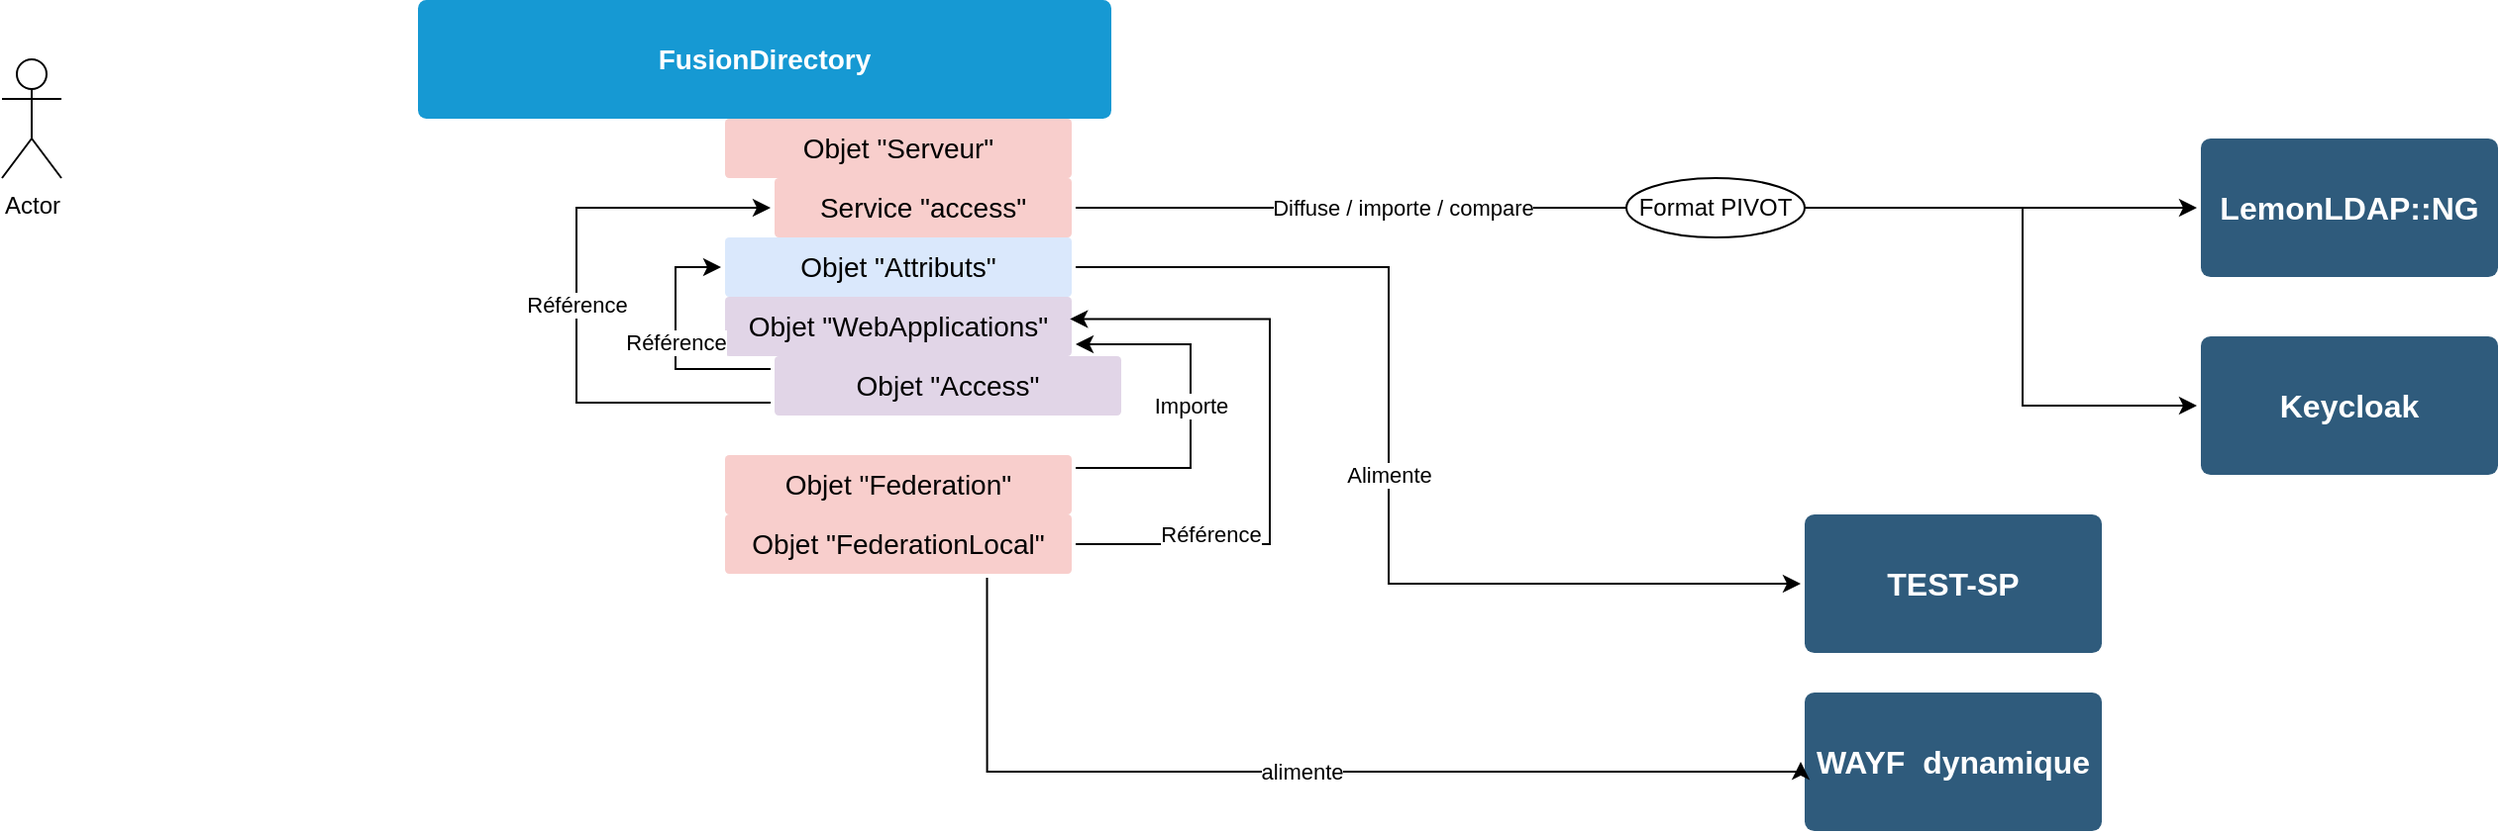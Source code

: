 <mxfile version="24.7.17">
  <diagram id="6a731a19-8d31-9384-78a2-239565b7b9f0" name="Page-1">
    <mxGraphModel dx="1195" dy="-98" grid="1" gridSize="10" guides="1" tooltips="1" connect="1" arrows="1" fold="1" page="1" pageScale="1" pageWidth="1169" pageHeight="827" background="none" math="0" shadow="0">
      <root>
        <mxCell id="0" />
        <mxCell id="1" parent="0" />
        <mxCell id="oD_RKtwGpoUrRHYGnKVT-1779" value="LemonLDAP::NG" style="rounded=1;whiteSpace=wrap;html=1;shadow=0;labelBackgroundColor=none;strokeColor=none;strokeWidth=3;fillColor=#2F5B7C;fontFamily=Helvetica;fontSize=16;fontColor=#FFFFFF;align=center;fontStyle=1;spacing=5;arcSize=7;perimeterSpacing=2;" vertex="1" parent="1">
          <mxGeometry x="1190" y="960" width="150" height="70" as="geometry" />
        </mxCell>
        <mxCell id="oD_RKtwGpoUrRHYGnKVT-1780" value="Keycloak" style="rounded=1;whiteSpace=wrap;html=1;shadow=0;labelBackgroundColor=none;strokeColor=none;strokeWidth=3;fillColor=#2F5B7C;fontFamily=Helvetica;fontSize=16;fontColor=#FFFFFF;align=center;fontStyle=1;spacing=5;arcSize=7;perimeterSpacing=2;" vertex="1" parent="1">
          <mxGeometry x="1190" y="1060" width="150" height="70" as="geometry" />
        </mxCell>
        <mxCell id="oD_RKtwGpoUrRHYGnKVT-1781" value="FusionDirectory" style="rounded=1;whiteSpace=wrap;html=1;shadow=0;labelBackgroundColor=none;strokeColor=none;strokeWidth=3;fillColor=#1699d3;fontFamily=Helvetica;fontSize=14;fontColor=#FFFFFF;align=center;spacing=5;fontStyle=1;arcSize=7;perimeterSpacing=2;" vertex="1" parent="1">
          <mxGeometry x="290" y="890" width="350" height="60" as="geometry" />
        </mxCell>
        <mxCell id="oD_RKtwGpoUrRHYGnKVT-1782" value="Actor" style="shape=umlActor;verticalLabelPosition=bottom;verticalAlign=top;html=1;outlineConnect=0;" vertex="1" parent="1">
          <mxGeometry x="80" y="920" width="30" height="60" as="geometry" />
        </mxCell>
        <mxCell id="oD_RKtwGpoUrRHYGnKVT-1791" style="edgeStyle=orthogonalEdgeStyle;rounded=0;orthogonalLoop=1;jettySize=auto;html=1;" edge="1" parent="1" source="oD_RKtwGpoUrRHYGnKVT-1783" target="oD_RKtwGpoUrRHYGnKVT-1779">
          <mxGeometry relative="1" as="geometry" />
        </mxCell>
        <mxCell id="oD_RKtwGpoUrRHYGnKVT-1792" value="Diffuse / importe / compare" style="edgeStyle=orthogonalEdgeStyle;rounded=0;orthogonalLoop=1;jettySize=auto;html=1;exitX=1;exitY=0.5;exitDx=0;exitDy=0;entryX=0;entryY=0.5;entryDx=0;entryDy=0;" edge="1" parent="1" source="oD_RKtwGpoUrRHYGnKVT-1783" target="oD_RKtwGpoUrRHYGnKVT-1780">
          <mxGeometry x="-0.504" relative="1" as="geometry">
            <Array as="points">
              <mxPoint x="1100" y="995" />
              <mxPoint x="1100" y="1095" />
            </Array>
            <mxPoint as="offset" />
          </mxGeometry>
        </mxCell>
        <mxCell id="oD_RKtwGpoUrRHYGnKVT-1783" value="Service &quot;access&quot;" style="rounded=1;whiteSpace=wrap;html=1;shadow=0;labelBackgroundColor=none;strokeColor=none;strokeWidth=3;fillColor=#f8cecc;fontFamily=Helvetica;fontSize=14;align=center;spacing=5;arcSize=7;perimeterSpacing=2;" vertex="1" parent="1">
          <mxGeometry x="470" y="980" width="150" height="30" as="geometry" />
        </mxCell>
        <mxCell id="oD_RKtwGpoUrRHYGnKVT-1800" value="Alimente" style="edgeStyle=orthogonalEdgeStyle;rounded=0;orthogonalLoop=1;jettySize=auto;html=1;entryX=0;entryY=0.5;entryDx=0;entryDy=0;" edge="1" parent="1" source="oD_RKtwGpoUrRHYGnKVT-1784" target="oD_RKtwGpoUrRHYGnKVT-1799">
          <mxGeometry relative="1" as="geometry">
            <Array as="points">
              <mxPoint x="780" y="1025" />
              <mxPoint x="780" y="1185" />
            </Array>
          </mxGeometry>
        </mxCell>
        <mxCell id="oD_RKtwGpoUrRHYGnKVT-1784" value="Objet &quot;Attributs&quot;" style="rounded=1;whiteSpace=wrap;html=1;shadow=0;labelBackgroundColor=none;strokeColor=none;strokeWidth=3;fillColor=#dae8fc;fontFamily=Helvetica;fontSize=14;align=center;spacing=5;arcSize=7;perimeterSpacing=2;" vertex="1" parent="1">
          <mxGeometry x="445" y="1010" width="175" height="30" as="geometry" />
        </mxCell>
        <mxCell id="oD_RKtwGpoUrRHYGnKVT-1785" value="Objet &quot;WebApplications&quot;" style="rounded=1;whiteSpace=wrap;html=1;shadow=0;labelBackgroundColor=none;strokeColor=none;strokeWidth=3;fillColor=#e1d5e7;fontFamily=Helvetica;fontSize=14;align=center;spacing=5;arcSize=7;perimeterSpacing=2;" vertex="1" parent="1">
          <mxGeometry x="445" y="1040" width="175" height="30" as="geometry" />
        </mxCell>
        <mxCell id="oD_RKtwGpoUrRHYGnKVT-1787" value="Référence" style="edgeStyle=orthogonalEdgeStyle;rounded=0;orthogonalLoop=1;jettySize=auto;html=1;entryX=0;entryY=0.5;entryDx=0;entryDy=0;exitX=0;exitY=0.75;exitDx=0;exitDy=0;" edge="1" parent="1" source="oD_RKtwGpoUrRHYGnKVT-1786" target="oD_RKtwGpoUrRHYGnKVT-1783">
          <mxGeometry relative="1" as="geometry">
            <Array as="points">
              <mxPoint x="370" y="1093" />
              <mxPoint x="370" y="995" />
            </Array>
          </mxGeometry>
        </mxCell>
        <mxCell id="oD_RKtwGpoUrRHYGnKVT-1788" value="Référence" style="edgeStyle=orthogonalEdgeStyle;rounded=0;orthogonalLoop=1;jettySize=auto;html=1;exitX=0;exitY=0.25;exitDx=0;exitDy=0;entryX=0;entryY=0.5;entryDx=0;entryDy=0;" edge="1" parent="1" source="oD_RKtwGpoUrRHYGnKVT-1786" target="oD_RKtwGpoUrRHYGnKVT-1784">
          <mxGeometry relative="1" as="geometry">
            <Array as="points">
              <mxPoint x="420" y="1077" />
              <mxPoint x="420" y="1025" />
            </Array>
          </mxGeometry>
        </mxCell>
        <mxCell id="oD_RKtwGpoUrRHYGnKVT-1786" value="Objet &quot;Access&quot;" style="rounded=1;whiteSpace=wrap;html=1;shadow=0;labelBackgroundColor=none;strokeColor=none;strokeWidth=3;fillColor=#e1d5e7;fontFamily=Helvetica;fontSize=14;align=center;spacing=5;arcSize=7;perimeterSpacing=2;" vertex="1" parent="1">
          <mxGeometry x="470" y="1070" width="175" height="30" as="geometry" />
        </mxCell>
        <mxCell id="oD_RKtwGpoUrRHYGnKVT-1790" value="Importe" style="edgeStyle=orthogonalEdgeStyle;rounded=0;orthogonalLoop=1;jettySize=auto;html=1;exitX=1;exitY=0.25;exitDx=0;exitDy=0;entryX=1;entryY=0.75;entryDx=0;entryDy=0;" edge="1" parent="1" source="oD_RKtwGpoUrRHYGnKVT-1789" target="oD_RKtwGpoUrRHYGnKVT-1785">
          <mxGeometry relative="1" as="geometry">
            <Array as="points">
              <mxPoint x="680" y="1127" />
              <mxPoint x="680" y="1064" />
              <mxPoint x="622" y="1064" />
            </Array>
          </mxGeometry>
        </mxCell>
        <mxCell id="oD_RKtwGpoUrRHYGnKVT-1789" value="Objet &quot;Federation&quot;" style="rounded=1;whiteSpace=wrap;html=1;shadow=0;labelBackgroundColor=none;strokeColor=none;strokeWidth=3;fillColor=#f8cecc;fontFamily=Helvetica;fontSize=14;align=center;spacing=5;arcSize=7;perimeterSpacing=2;" vertex="1" parent="1">
          <mxGeometry x="445" y="1120" width="175" height="30" as="geometry" />
        </mxCell>
        <mxCell id="oD_RKtwGpoUrRHYGnKVT-1793" value="Objet &quot;Serveur&quot;" style="rounded=1;whiteSpace=wrap;html=1;shadow=0;labelBackgroundColor=none;strokeColor=none;strokeWidth=3;fillColor=#f8cecc;fontFamily=Helvetica;fontSize=14;align=center;spacing=5;arcSize=7;perimeterSpacing=2;" vertex="1" parent="1">
          <mxGeometry x="445" y="950" width="175" height="30" as="geometry" />
        </mxCell>
        <mxCell id="oD_RKtwGpoUrRHYGnKVT-1794" value="WAYF&amp;nbsp; dynamique" style="rounded=1;whiteSpace=wrap;html=1;shadow=0;labelBackgroundColor=none;strokeColor=none;strokeWidth=3;fillColor=#2F5B7C;fontFamily=Helvetica;fontSize=16;fontColor=#FFFFFF;align=center;fontStyle=1;spacing=5;arcSize=7;perimeterSpacing=2;" vertex="1" parent="1">
          <mxGeometry x="990" y="1240" width="150" height="70" as="geometry" />
        </mxCell>
        <mxCell id="oD_RKtwGpoUrRHYGnKVT-1798" value="alimente" style="edgeStyle=orthogonalEdgeStyle;rounded=0;orthogonalLoop=1;jettySize=auto;html=1;exitX=0.75;exitY=1;exitDx=0;exitDy=0;entryX=0;entryY=0.5;entryDx=0;entryDy=0;" edge="1" parent="1" source="oD_RKtwGpoUrRHYGnKVT-1795" target="oD_RKtwGpoUrRHYGnKVT-1794">
          <mxGeometry relative="1" as="geometry">
            <Array as="points">
              <mxPoint x="577" y="1280" />
              <mxPoint x="988" y="1280" />
            </Array>
          </mxGeometry>
        </mxCell>
        <mxCell id="oD_RKtwGpoUrRHYGnKVT-1795" value="Objet &quot;FederationLocal&quot;" style="rounded=1;whiteSpace=wrap;html=1;shadow=0;labelBackgroundColor=none;strokeColor=none;strokeWidth=3;fillColor=#f8cecc;fontFamily=Helvetica;fontSize=14;align=center;spacing=5;arcSize=7;perimeterSpacing=2;" vertex="1" parent="1">
          <mxGeometry x="445" y="1150" width="175" height="30" as="geometry" />
        </mxCell>
        <mxCell id="oD_RKtwGpoUrRHYGnKVT-1796" value="Référence" style="edgeStyle=orthogonalEdgeStyle;rounded=0;orthogonalLoop=1;jettySize=auto;html=1;exitX=1;exitY=0.5;exitDx=0;exitDy=0;entryX=0.984;entryY=0.388;entryDx=0;entryDy=0;entryPerimeter=0;" edge="1" parent="1" source="oD_RKtwGpoUrRHYGnKVT-1795" target="oD_RKtwGpoUrRHYGnKVT-1785">
          <mxGeometry x="-0.565" y="5" relative="1" as="geometry">
            <Array as="points">
              <mxPoint x="720" y="1165" />
              <mxPoint x="720" y="1051" />
            </Array>
            <mxPoint as="offset" />
          </mxGeometry>
        </mxCell>
        <mxCell id="oD_RKtwGpoUrRHYGnKVT-1799" value="TEST-SP" style="rounded=1;whiteSpace=wrap;html=1;shadow=0;labelBackgroundColor=none;strokeColor=none;strokeWidth=3;fillColor=#2F5B7C;fontFamily=Helvetica;fontSize=16;fontColor=#FFFFFF;align=center;fontStyle=1;spacing=5;arcSize=7;perimeterSpacing=2;" vertex="1" parent="1">
          <mxGeometry x="990" y="1150" width="150" height="70" as="geometry" />
        </mxCell>
        <mxCell id="oD_RKtwGpoUrRHYGnKVT-1801" value="Format PIVOT" style="ellipse;whiteSpace=wrap;html=1;" vertex="1" parent="1">
          <mxGeometry x="900" y="980" width="90" height="30" as="geometry" />
        </mxCell>
      </root>
    </mxGraphModel>
  </diagram>
</mxfile>
